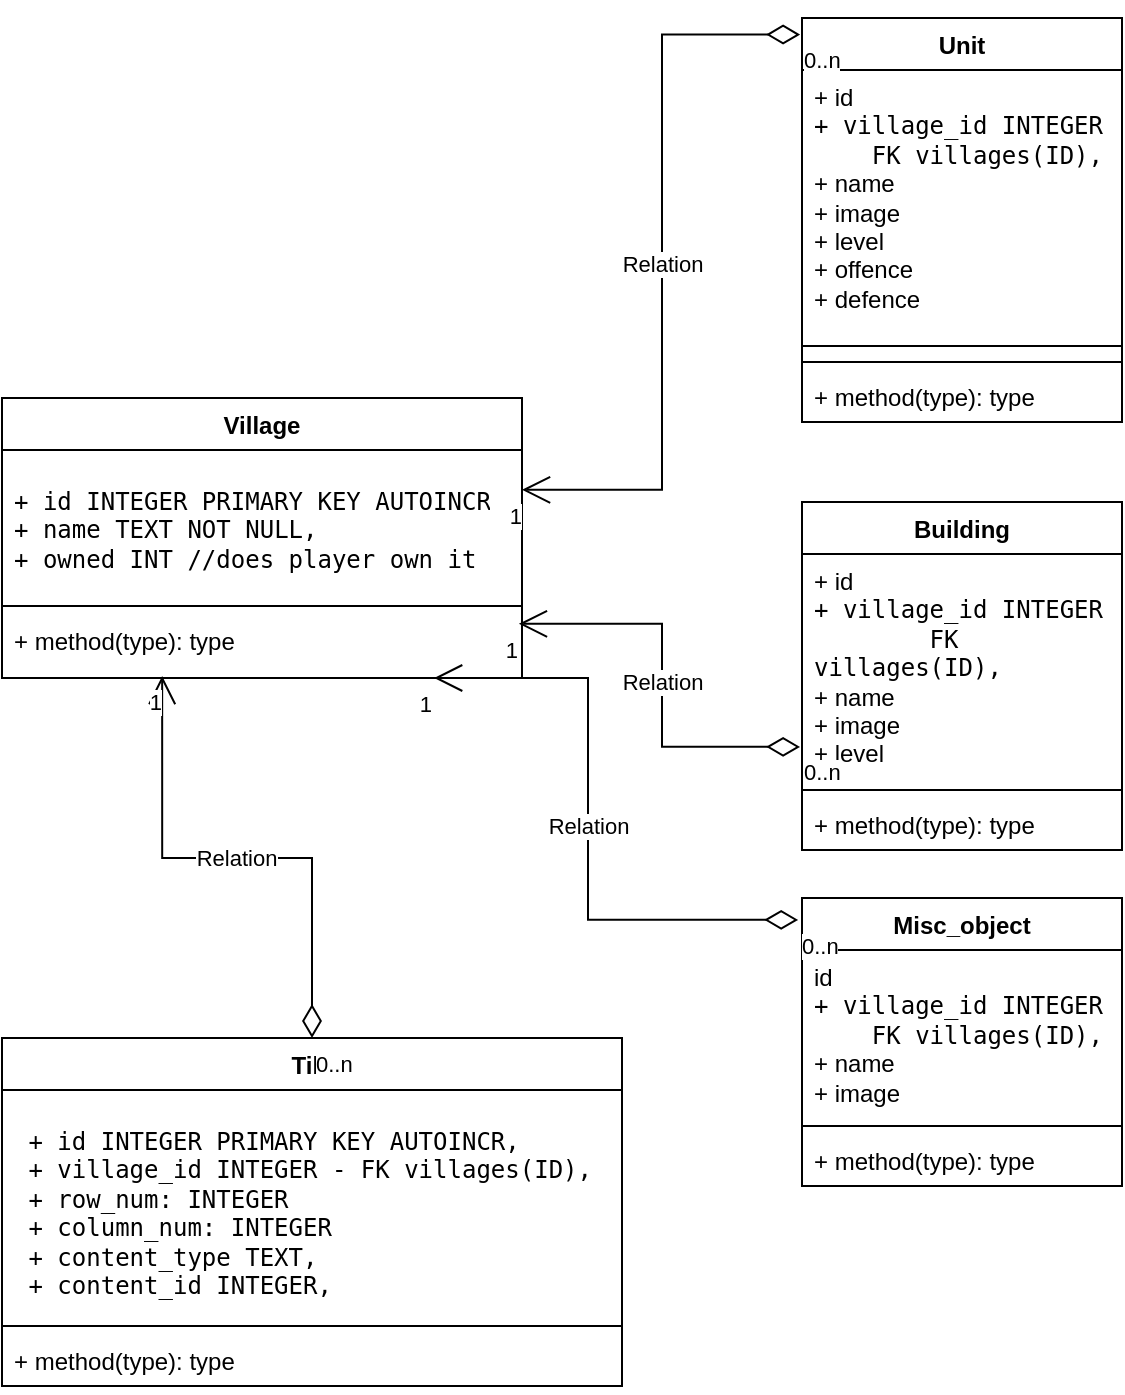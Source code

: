 <mxfile version="21.3.8">
  <diagram name="Page-1" id="_tIDG54dBTDYyGci-jfx">
    <mxGraphModel dx="1434" dy="749" grid="1" gridSize="10" guides="1" tooltips="1" connect="1" arrows="1" fold="1" page="1" pageScale="1" pageWidth="850" pageHeight="1100" math="0" shadow="0">
      <root>
        <mxCell id="0" />
        <mxCell id="1" parent="0" />
        <mxCell id="vT_4UTrxaRrFR3VL8aXK-1" value="Village" style="swimlane;fontStyle=1;align=center;verticalAlign=top;childLayout=stackLayout;horizontal=1;startSize=26;horizontalStack=0;resizeParent=1;resizeParentMax=0;resizeLast=0;collapsible=1;marginBottom=0;whiteSpace=wrap;html=1;" parent="1" vertex="1">
          <mxGeometry x="180" y="350" width="260" height="140" as="geometry" />
        </mxCell>
        <mxCell id="vT_4UTrxaRrFR3VL8aXK-2" value="&lt;pre&gt;&lt;code class=&quot;!whitespace-pre hljs language-sql&quot;&gt;+ id INTEGER &lt;span class=&quot;hljs-keyword&quot;&gt;PRIMARY&lt;/span&gt; KEY AUTOINCR&lt;br&gt;+ name TEXT &lt;span class=&quot;hljs-keyword&quot;&gt;NOT&lt;/span&gt; &lt;span class=&quot;hljs-keyword&quot;&gt;NULL&lt;/span&gt;,&lt;br&gt;+ owned INT //does player own it&lt;br&gt;&lt;/code&gt;&lt;/pre&gt;" style="text;strokeColor=none;fillColor=none;align=left;verticalAlign=top;spacingLeft=4;spacingRight=4;overflow=hidden;rotatable=0;points=[[0,0.5],[1,0.5]];portConstraint=eastwest;whiteSpace=wrap;html=1;" parent="vT_4UTrxaRrFR3VL8aXK-1" vertex="1">
          <mxGeometry y="26" width="260" height="74" as="geometry" />
        </mxCell>
        <mxCell id="vT_4UTrxaRrFR3VL8aXK-3" value="" style="line;strokeWidth=1;fillColor=none;align=left;verticalAlign=middle;spacingTop=-1;spacingLeft=3;spacingRight=3;rotatable=0;labelPosition=right;points=[];portConstraint=eastwest;strokeColor=inherit;" parent="vT_4UTrxaRrFR3VL8aXK-1" vertex="1">
          <mxGeometry y="100" width="260" height="8" as="geometry" />
        </mxCell>
        <mxCell id="vT_4UTrxaRrFR3VL8aXK-4" value="+ method(type): type" style="text;strokeColor=none;fillColor=none;align=left;verticalAlign=top;spacingLeft=4;spacingRight=4;overflow=hidden;rotatable=0;points=[[0,0.5],[1,0.5]];portConstraint=eastwest;whiteSpace=wrap;html=1;" parent="vT_4UTrxaRrFR3VL8aXK-1" vertex="1">
          <mxGeometry y="108" width="260" height="32" as="geometry" />
        </mxCell>
        <mxCell id="vT_4UTrxaRrFR3VL8aXK-5" value="Unit" style="swimlane;fontStyle=1;align=center;verticalAlign=top;childLayout=stackLayout;horizontal=1;startSize=26;horizontalStack=0;resizeParent=1;resizeParentMax=0;resizeLast=0;collapsible=1;marginBottom=0;whiteSpace=wrap;html=1;" parent="1" vertex="1">
          <mxGeometry x="580" y="160" width="160" height="202" as="geometry" />
        </mxCell>
        <mxCell id="vT_4UTrxaRrFR3VL8aXK-6" value="&lt;div&gt;+ id&lt;br&gt;&lt;code class=&quot;!whitespace-pre hljs language-sql&quot;&gt;+ village_id INTEGER &lt;span style=&quot;white-space: pre;&quot;&gt;&amp;nbsp;&amp;nbsp;&amp;nbsp;&amp;nbsp;&lt;/span&gt;FK villages(ID),&lt;br&gt;&lt;/code&gt;+ name&lt;br&gt;+ image&lt;br&gt;+ level&lt;/div&gt;&lt;div&gt;+ offence&lt;/div&gt;&lt;div&gt;+ defence&lt;br&gt;&lt;/div&gt;" style="text;strokeColor=none;fillColor=none;align=left;verticalAlign=top;spacingLeft=4;spacingRight=4;overflow=hidden;rotatable=0;points=[[0,0.5],[1,0.5]];portConstraint=eastwest;whiteSpace=wrap;html=1;" parent="vT_4UTrxaRrFR3VL8aXK-5" vertex="1">
          <mxGeometry y="26" width="160" height="134" as="geometry" />
        </mxCell>
        <mxCell id="vT_4UTrxaRrFR3VL8aXK-48" value="" style="line;strokeWidth=1;fillColor=none;align=left;verticalAlign=middle;spacingTop=-1;spacingLeft=3;spacingRight=3;rotatable=0;labelPosition=right;points=[];portConstraint=eastwest;strokeColor=inherit;" parent="vT_4UTrxaRrFR3VL8aXK-5" vertex="1">
          <mxGeometry y="160" width="160" height="8" as="geometry" />
        </mxCell>
        <mxCell id="vT_4UTrxaRrFR3VL8aXK-7" value="" style="line;strokeWidth=1;fillColor=none;align=left;verticalAlign=middle;spacingTop=-1;spacingLeft=3;spacingRight=3;rotatable=0;labelPosition=right;points=[];portConstraint=eastwest;strokeColor=inherit;" parent="vT_4UTrxaRrFR3VL8aXK-5" vertex="1">
          <mxGeometry y="168" width="160" height="8" as="geometry" />
        </mxCell>
        <mxCell id="vT_4UTrxaRrFR3VL8aXK-8" value="+ method(type): type" style="text;strokeColor=none;fillColor=none;align=left;verticalAlign=top;spacingLeft=4;spacingRight=4;overflow=hidden;rotatable=0;points=[[0,0.5],[1,0.5]];portConstraint=eastwest;whiteSpace=wrap;html=1;" parent="vT_4UTrxaRrFR3VL8aXK-5" vertex="1">
          <mxGeometry y="176" width="160" height="26" as="geometry" />
        </mxCell>
        <mxCell id="vT_4UTrxaRrFR3VL8aXK-9" value="Building" style="swimlane;fontStyle=1;align=center;verticalAlign=top;childLayout=stackLayout;horizontal=1;startSize=26;horizontalStack=0;resizeParent=1;resizeParentMax=0;resizeLast=0;collapsible=1;marginBottom=0;whiteSpace=wrap;html=1;" parent="1" vertex="1">
          <mxGeometry x="580" y="402" width="160" height="174" as="geometry" />
        </mxCell>
        <mxCell id="vT_4UTrxaRrFR3VL8aXK-10" value="&lt;div&gt;+ id&lt;br&gt;&lt;code class=&quot;!whitespace-pre hljs language-sql&quot;&gt;+ village_id INTEGER &lt;span style=&quot;white-space: pre;&quot;&gt;&#x9;&lt;/span&gt;FK villages(ID),&lt;br&gt;&lt;/code&gt;+ name&lt;br&gt;+ image&lt;br&gt;+ level&lt;/div&gt;" style="text;strokeColor=none;fillColor=none;align=left;verticalAlign=top;spacingLeft=4;spacingRight=4;overflow=hidden;rotatable=0;points=[[0,0.5],[1,0.5]];portConstraint=eastwest;whiteSpace=wrap;html=1;" parent="vT_4UTrxaRrFR3VL8aXK-9" vertex="1">
          <mxGeometry y="26" width="160" height="114" as="geometry" />
        </mxCell>
        <mxCell id="vT_4UTrxaRrFR3VL8aXK-11" value="" style="line;strokeWidth=1;fillColor=none;align=left;verticalAlign=middle;spacingTop=-1;spacingLeft=3;spacingRight=3;rotatable=0;labelPosition=right;points=[];portConstraint=eastwest;strokeColor=inherit;" parent="vT_4UTrxaRrFR3VL8aXK-9" vertex="1">
          <mxGeometry y="140" width="160" height="8" as="geometry" />
        </mxCell>
        <mxCell id="vT_4UTrxaRrFR3VL8aXK-12" value="+ method(type): type" style="text;strokeColor=none;fillColor=none;align=left;verticalAlign=top;spacingLeft=4;spacingRight=4;overflow=hidden;rotatable=0;points=[[0,0.5],[1,0.5]];portConstraint=eastwest;whiteSpace=wrap;html=1;" parent="vT_4UTrxaRrFR3VL8aXK-9" vertex="1">
          <mxGeometry y="148" width="160" height="26" as="geometry" />
        </mxCell>
        <mxCell id="vT_4UTrxaRrFR3VL8aXK-17" value="Misc_object" style="swimlane;fontStyle=1;align=center;verticalAlign=top;childLayout=stackLayout;horizontal=1;startSize=26;horizontalStack=0;resizeParent=1;resizeParentMax=0;resizeLast=0;collapsible=1;marginBottom=0;whiteSpace=wrap;html=1;" parent="1" vertex="1">
          <mxGeometry x="580" y="600" width="160" height="144" as="geometry" />
        </mxCell>
        <mxCell id="vT_4UTrxaRrFR3VL8aXK-18" value="id&lt;br&gt;&lt;code class=&quot;!whitespace-pre hljs language-sql&quot;&gt;+ village_id INTEGER &lt;span style=&quot;white-space: pre;&quot;&gt;&amp;nbsp;&amp;nbsp;&amp;nbsp;&amp;nbsp;&lt;/span&gt;FK villages(ID),&lt;br&gt;&lt;/code&gt;+ name&lt;br&gt;+ image" style="text;strokeColor=none;fillColor=none;align=left;verticalAlign=top;spacingLeft=4;spacingRight=4;overflow=hidden;rotatable=0;points=[[0,0.5],[1,0.5]];portConstraint=eastwest;whiteSpace=wrap;html=1;" parent="vT_4UTrxaRrFR3VL8aXK-17" vertex="1">
          <mxGeometry y="26" width="160" height="84" as="geometry" />
        </mxCell>
        <mxCell id="vT_4UTrxaRrFR3VL8aXK-19" value="" style="line;strokeWidth=1;fillColor=none;align=left;verticalAlign=middle;spacingTop=-1;spacingLeft=3;spacingRight=3;rotatable=0;labelPosition=right;points=[];portConstraint=eastwest;strokeColor=inherit;" parent="vT_4UTrxaRrFR3VL8aXK-17" vertex="1">
          <mxGeometry y="110" width="160" height="8" as="geometry" />
        </mxCell>
        <mxCell id="vT_4UTrxaRrFR3VL8aXK-20" value="+ method(type): type" style="text;strokeColor=none;fillColor=none;align=left;verticalAlign=top;spacingLeft=4;spacingRight=4;overflow=hidden;rotatable=0;points=[[0,0.5],[1,0.5]];portConstraint=eastwest;whiteSpace=wrap;html=1;" parent="vT_4UTrxaRrFR3VL8aXK-17" vertex="1">
          <mxGeometry y="118" width="160" height="26" as="geometry" />
        </mxCell>
        <mxCell id="vT_4UTrxaRrFR3VL8aXK-27" value="Relation" style="endArrow=open;html=1;endSize=12;startArrow=diamondThin;startSize=14;startFill=0;edgeStyle=orthogonalEdgeStyle;rounded=0;exitX=-0.006;exitY=0.041;exitDx=0;exitDy=0;entryX=1;entryY=0.269;entryDx=0;entryDy=0;entryPerimeter=0;exitPerimeter=0;" parent="1" source="vT_4UTrxaRrFR3VL8aXK-5" target="vT_4UTrxaRrFR3VL8aXK-2" edge="1">
          <mxGeometry relative="1" as="geometry">
            <mxPoint x="320" y="260" as="sourcePoint" />
            <mxPoint x="480" y="260" as="targetPoint" />
          </mxGeometry>
        </mxCell>
        <mxCell id="vT_4UTrxaRrFR3VL8aXK-28" value="0..n" style="edgeLabel;resizable=0;html=1;align=left;verticalAlign=top;" parent="vT_4UTrxaRrFR3VL8aXK-27" connectable="0" vertex="1">
          <mxGeometry x="-1" relative="1" as="geometry" />
        </mxCell>
        <mxCell id="vT_4UTrxaRrFR3VL8aXK-29" value="1" style="edgeLabel;resizable=0;html=1;align=right;verticalAlign=top;" parent="vT_4UTrxaRrFR3VL8aXK-27" connectable="0" vertex="1">
          <mxGeometry x="1" relative="1" as="geometry" />
        </mxCell>
        <mxCell id="vT_4UTrxaRrFR3VL8aXK-30" value="Relation" style="endArrow=open;html=1;endSize=12;startArrow=diamondThin;startSize=14;startFill=0;edgeStyle=orthogonalEdgeStyle;rounded=0;exitX=-0.006;exitY=0.846;exitDx=0;exitDy=0;exitPerimeter=0;entryX=0.994;entryY=0.154;entryDx=0;entryDy=0;entryPerimeter=0;" parent="1" source="vT_4UTrxaRrFR3VL8aXK-10" target="vT_4UTrxaRrFR3VL8aXK-4" edge="1">
          <mxGeometry relative="1" as="geometry">
            <mxPoint x="589" y="334" as="sourcePoint" />
            <mxPoint x="510" y="393" as="targetPoint" />
          </mxGeometry>
        </mxCell>
        <mxCell id="vT_4UTrxaRrFR3VL8aXK-31" value="0..n" style="edgeLabel;resizable=0;html=1;align=left;verticalAlign=top;" parent="vT_4UTrxaRrFR3VL8aXK-30" connectable="0" vertex="1">
          <mxGeometry x="-1" relative="1" as="geometry" />
        </mxCell>
        <mxCell id="vT_4UTrxaRrFR3VL8aXK-32" value="1" style="edgeLabel;resizable=0;html=1;align=right;verticalAlign=top;" parent="vT_4UTrxaRrFR3VL8aXK-30" connectable="0" vertex="1">
          <mxGeometry x="1" relative="1" as="geometry" />
        </mxCell>
        <mxCell id="vT_4UTrxaRrFR3VL8aXK-36" value="Relation" style="endArrow=open;html=1;endSize=12;startArrow=diamondThin;startSize=14;startFill=0;edgeStyle=orthogonalEdgeStyle;rounded=0;entryX=0.831;entryY=1;entryDx=0;entryDy=0;entryPerimeter=0;exitX=-0.012;exitY=0.076;exitDx=0;exitDy=0;exitPerimeter=0;" parent="1" source="vT_4UTrxaRrFR3VL8aXK-17" target="vT_4UTrxaRrFR3VL8aXK-4" edge="1">
          <mxGeometry relative="1" as="geometry">
            <mxPoint x="570" y="610" as="sourcePoint" />
            <mxPoint x="580" y="570" as="targetPoint" />
            <Array as="points">
              <mxPoint x="473" y="611" />
              <mxPoint x="473" y="490" />
            </Array>
          </mxGeometry>
        </mxCell>
        <mxCell id="vT_4UTrxaRrFR3VL8aXK-37" value="0..n" style="edgeLabel;resizable=0;html=1;align=left;verticalAlign=top;" parent="vT_4UTrxaRrFR3VL8aXK-36" connectable="0" vertex="1">
          <mxGeometry x="-1" relative="1" as="geometry" />
        </mxCell>
        <mxCell id="vT_4UTrxaRrFR3VL8aXK-38" value="1" style="edgeLabel;resizable=0;html=1;align=right;verticalAlign=top;" parent="vT_4UTrxaRrFR3VL8aXK-36" connectable="0" vertex="1">
          <mxGeometry x="1" relative="1" as="geometry" />
        </mxCell>
        <mxCell id="vT_4UTrxaRrFR3VL8aXK-43" value="Tile" style="swimlane;fontStyle=1;align=center;verticalAlign=top;childLayout=stackLayout;horizontal=1;startSize=26;horizontalStack=0;resizeParent=1;resizeParentMax=0;resizeLast=0;collapsible=1;marginBottom=0;whiteSpace=wrap;html=1;" parent="1" vertex="1">
          <mxGeometry x="180" y="670" width="310" height="174" as="geometry" />
        </mxCell>
        <mxCell id="vT_4UTrxaRrFR3VL8aXK-44" value="&lt;pre&gt;&lt;code class=&quot;!whitespace-pre hljs language-sql&quot;&gt; + id INTEGER &lt;span class=&quot;hljs-keyword&quot;&gt;PRIMARY&lt;/span&gt; KEY AUTOINCR,&lt;br&gt; + village_id &lt;span class=&quot;hljs-type&quot;&gt;INTEGER&lt;/span&gt; - FK villages(ID),&lt;br&gt;&lt;/code&gt;&lt;code class=&quot;!whitespace-pre hljs language-sql&quot;&gt; + row_num: INTEGER&lt;br&gt; + column_num: INTEGER&lt;/code&gt;&lt;br&gt;&lt;code class=&quot;!whitespace-pre hljs language-sql&quot;&gt; + content_type TEXT,&lt;br&gt; + content_id &lt;span class=&quot;hljs-type&quot;&gt;INTEGER&lt;/span&gt;, &lt;br&gt;&lt;/code&gt;&lt;/pre&gt;" style="text;strokeColor=none;fillColor=none;align=left;verticalAlign=top;spacingLeft=4;spacingRight=4;overflow=hidden;rotatable=0;points=[[0,0.5],[1,0.5]];portConstraint=eastwest;whiteSpace=wrap;html=1;" parent="vT_4UTrxaRrFR3VL8aXK-43" vertex="1">
          <mxGeometry y="26" width="310" height="114" as="geometry" />
        </mxCell>
        <mxCell id="vT_4UTrxaRrFR3VL8aXK-45" value="" style="line;strokeWidth=1;fillColor=none;align=left;verticalAlign=middle;spacingTop=-1;spacingLeft=3;spacingRight=3;rotatable=0;labelPosition=right;points=[];portConstraint=eastwest;strokeColor=inherit;" parent="vT_4UTrxaRrFR3VL8aXK-43" vertex="1">
          <mxGeometry y="140" width="310" height="8" as="geometry" />
        </mxCell>
        <mxCell id="vT_4UTrxaRrFR3VL8aXK-46" value="+ method(type): type" style="text;strokeColor=none;fillColor=none;align=left;verticalAlign=top;spacingLeft=4;spacingRight=4;overflow=hidden;rotatable=0;points=[[0,0.5],[1,0.5]];portConstraint=eastwest;whiteSpace=wrap;html=1;" parent="vT_4UTrxaRrFR3VL8aXK-43" vertex="1">
          <mxGeometry y="148" width="310" height="26" as="geometry" />
        </mxCell>
        <mxCell id="x9nhXS3DZCD5mXqcOqJV-1" value="Relation" style="endArrow=open;html=1;endSize=12;startArrow=diamondThin;startSize=14;startFill=0;edgeStyle=orthogonalEdgeStyle;rounded=0;exitX=0.5;exitY=0;exitDx=0;exitDy=0;entryX=0.308;entryY=0.969;entryDx=0;entryDy=0;entryPerimeter=0;" edge="1" parent="1" source="vT_4UTrxaRrFR3VL8aXK-43" target="vT_4UTrxaRrFR3VL8aXK-4">
          <mxGeometry relative="1" as="geometry">
            <mxPoint x="350" y="660" as="sourcePoint" />
            <mxPoint x="510" y="660" as="targetPoint" />
          </mxGeometry>
        </mxCell>
        <mxCell id="x9nhXS3DZCD5mXqcOqJV-2" value="0..n" style="edgeLabel;resizable=0;html=1;align=left;verticalAlign=top;" connectable="0" vertex="1" parent="x9nhXS3DZCD5mXqcOqJV-1">
          <mxGeometry x="-1" relative="1" as="geometry" />
        </mxCell>
        <mxCell id="x9nhXS3DZCD5mXqcOqJV-3" value="1" style="edgeLabel;resizable=0;html=1;align=right;verticalAlign=top;" connectable="0" vertex="1" parent="x9nhXS3DZCD5mXqcOqJV-1">
          <mxGeometry x="1" relative="1" as="geometry" />
        </mxCell>
      </root>
    </mxGraphModel>
  </diagram>
</mxfile>

